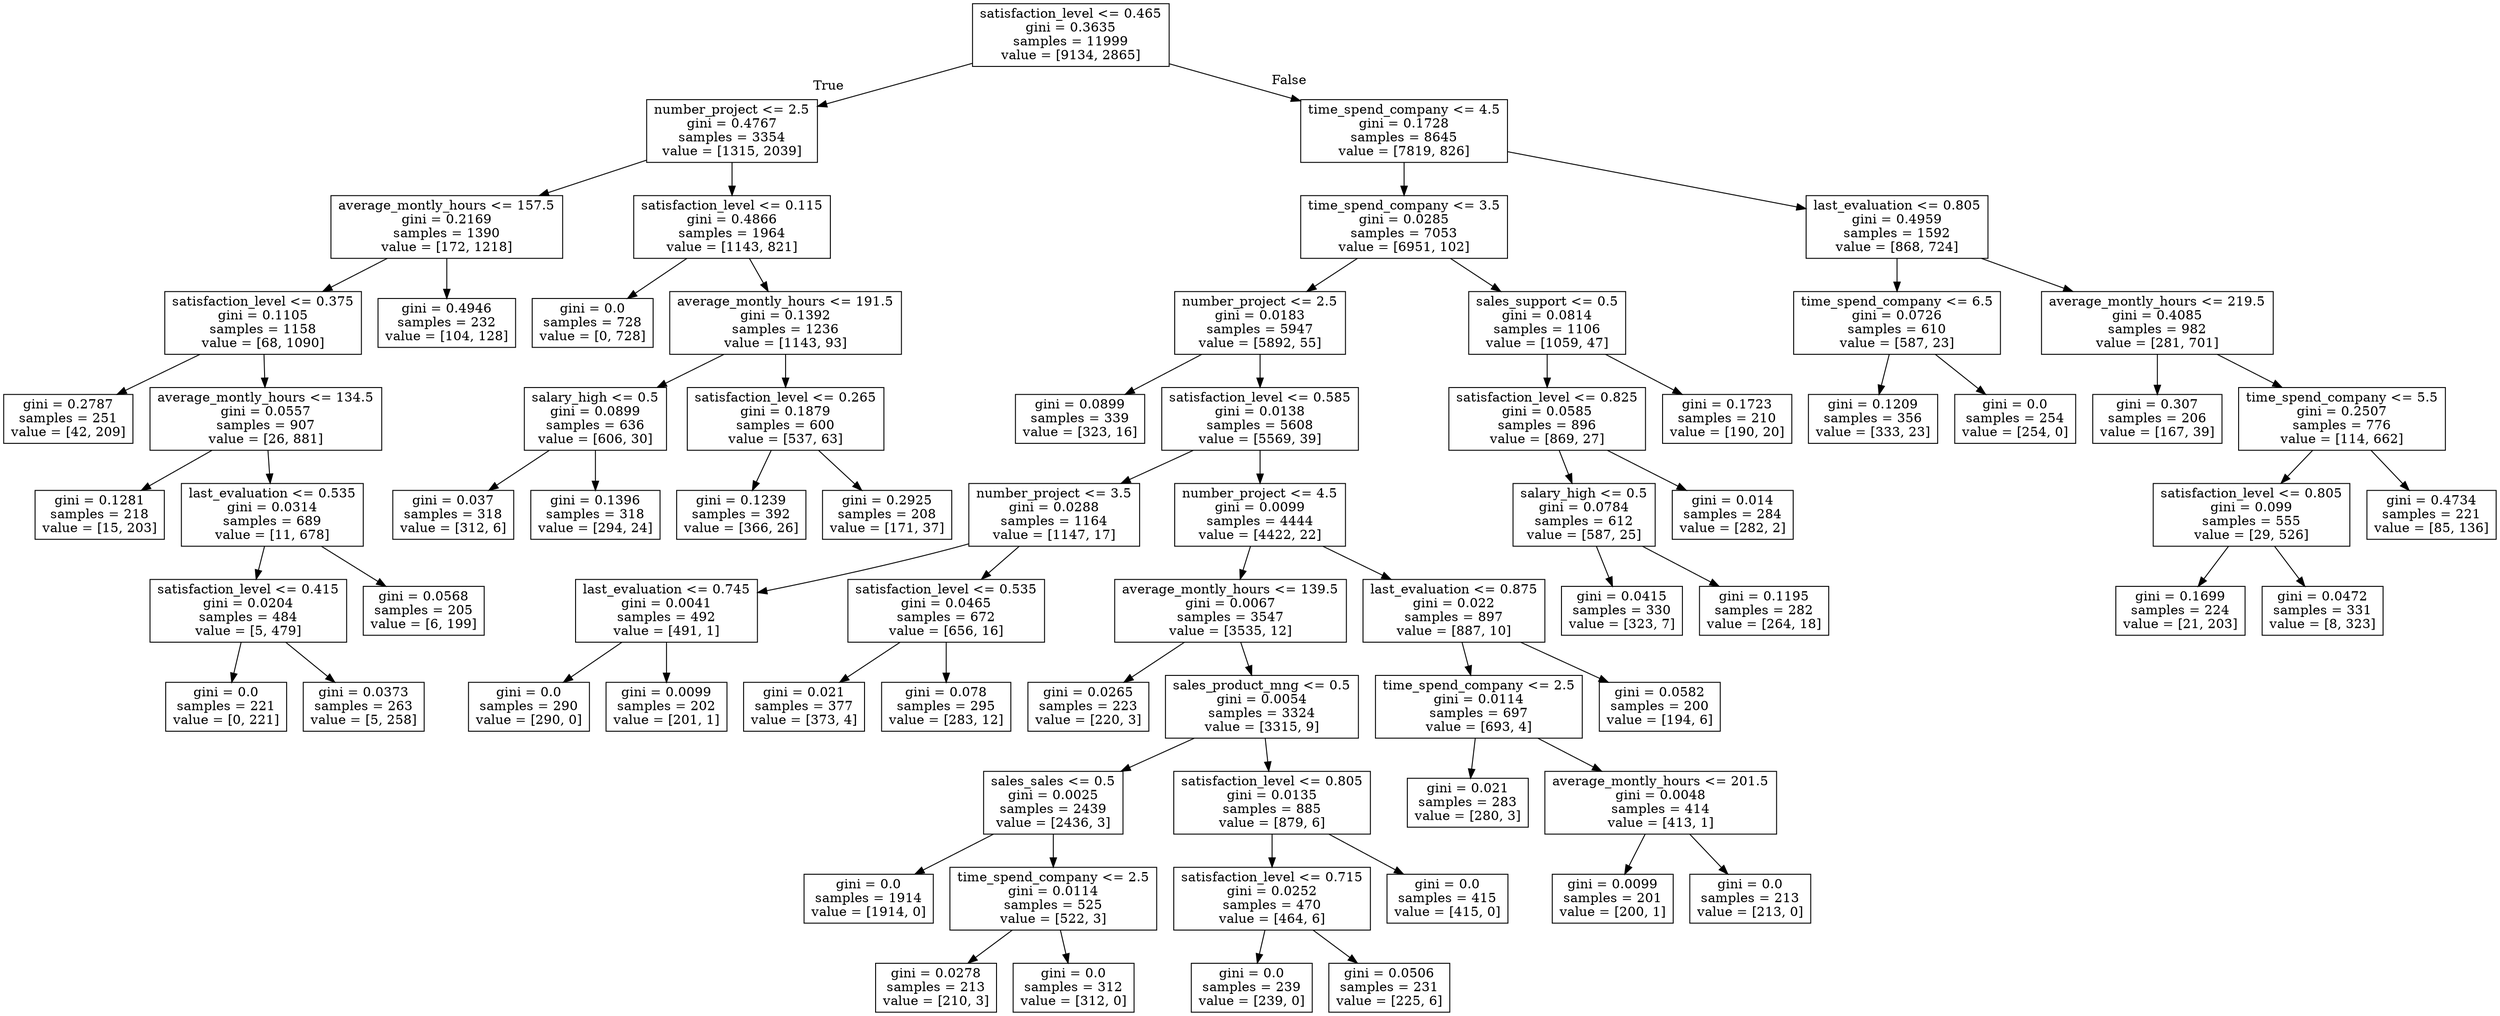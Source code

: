 digraph Tree {
node [shape=box] ;
0 [label="satisfaction_level <= 0.465\ngini = 0.3635\nsamples = 11999\nvalue = [9134, 2865]"] ;
1 [label="number_project <= 2.5\ngini = 0.4767\nsamples = 3354\nvalue = [1315, 2039]"] ;
0 -> 1 [labeldistance=2.5, labelangle=45, headlabel="True"] ;
2 [label="average_montly_hours <= 157.5\ngini = 0.2169\nsamples = 1390\nvalue = [172, 1218]"] ;
1 -> 2 ;
3 [label="satisfaction_level <= 0.375\ngini = 0.1105\nsamples = 1158\nvalue = [68, 1090]"] ;
2 -> 3 ;
4 [label="gini = 0.2787\nsamples = 251\nvalue = [42, 209]"] ;
3 -> 4 ;
5 [label="average_montly_hours <= 134.5\ngini = 0.0557\nsamples = 907\nvalue = [26, 881]"] ;
3 -> 5 ;
6 [label="gini = 0.1281\nsamples = 218\nvalue = [15, 203]"] ;
5 -> 6 ;
7 [label="last_evaluation <= 0.535\ngini = 0.0314\nsamples = 689\nvalue = [11, 678]"] ;
5 -> 7 ;
8 [label="satisfaction_level <= 0.415\ngini = 0.0204\nsamples = 484\nvalue = [5, 479]"] ;
7 -> 8 ;
9 [label="gini = 0.0\nsamples = 221\nvalue = [0, 221]"] ;
8 -> 9 ;
10 [label="gini = 0.0373\nsamples = 263\nvalue = [5, 258]"] ;
8 -> 10 ;
11 [label="gini = 0.0568\nsamples = 205\nvalue = [6, 199]"] ;
7 -> 11 ;
12 [label="gini = 0.4946\nsamples = 232\nvalue = [104, 128]"] ;
2 -> 12 ;
13 [label="satisfaction_level <= 0.115\ngini = 0.4866\nsamples = 1964\nvalue = [1143, 821]"] ;
1 -> 13 ;
14 [label="gini = 0.0\nsamples = 728\nvalue = [0, 728]"] ;
13 -> 14 ;
15 [label="average_montly_hours <= 191.5\ngini = 0.1392\nsamples = 1236\nvalue = [1143, 93]"] ;
13 -> 15 ;
16 [label="salary_high <= 0.5\ngini = 0.0899\nsamples = 636\nvalue = [606, 30]"] ;
15 -> 16 ;
17 [label="gini = 0.037\nsamples = 318\nvalue = [312, 6]"] ;
16 -> 17 ;
18 [label="gini = 0.1396\nsamples = 318\nvalue = [294, 24]"] ;
16 -> 18 ;
19 [label="satisfaction_level <= 0.265\ngini = 0.1879\nsamples = 600\nvalue = [537, 63]"] ;
15 -> 19 ;
20 [label="gini = 0.1239\nsamples = 392\nvalue = [366, 26]"] ;
19 -> 20 ;
21 [label="gini = 0.2925\nsamples = 208\nvalue = [171, 37]"] ;
19 -> 21 ;
22 [label="time_spend_company <= 4.5\ngini = 0.1728\nsamples = 8645\nvalue = [7819, 826]"] ;
0 -> 22 [labeldistance=2.5, labelangle=-45, headlabel="False"] ;
23 [label="time_spend_company <= 3.5\ngini = 0.0285\nsamples = 7053\nvalue = [6951, 102]"] ;
22 -> 23 ;
24 [label="number_project <= 2.5\ngini = 0.0183\nsamples = 5947\nvalue = [5892, 55]"] ;
23 -> 24 ;
25 [label="gini = 0.0899\nsamples = 339\nvalue = [323, 16]"] ;
24 -> 25 ;
26 [label="satisfaction_level <= 0.585\ngini = 0.0138\nsamples = 5608\nvalue = [5569, 39]"] ;
24 -> 26 ;
27 [label="number_project <= 3.5\ngini = 0.0288\nsamples = 1164\nvalue = [1147, 17]"] ;
26 -> 27 ;
28 [label="last_evaluation <= 0.745\ngini = 0.0041\nsamples = 492\nvalue = [491, 1]"] ;
27 -> 28 ;
29 [label="gini = 0.0\nsamples = 290\nvalue = [290, 0]"] ;
28 -> 29 ;
30 [label="gini = 0.0099\nsamples = 202\nvalue = [201, 1]"] ;
28 -> 30 ;
31 [label="satisfaction_level <= 0.535\ngini = 0.0465\nsamples = 672\nvalue = [656, 16]"] ;
27 -> 31 ;
32 [label="gini = 0.021\nsamples = 377\nvalue = [373, 4]"] ;
31 -> 32 ;
33 [label="gini = 0.078\nsamples = 295\nvalue = [283, 12]"] ;
31 -> 33 ;
34 [label="number_project <= 4.5\ngini = 0.0099\nsamples = 4444\nvalue = [4422, 22]"] ;
26 -> 34 ;
35 [label="average_montly_hours <= 139.5\ngini = 0.0067\nsamples = 3547\nvalue = [3535, 12]"] ;
34 -> 35 ;
36 [label="gini = 0.0265\nsamples = 223\nvalue = [220, 3]"] ;
35 -> 36 ;
37 [label="sales_product_mng <= 0.5\ngini = 0.0054\nsamples = 3324\nvalue = [3315, 9]"] ;
35 -> 37 ;
38 [label="sales_sales <= 0.5\ngini = 0.0025\nsamples = 2439\nvalue = [2436, 3]"] ;
37 -> 38 ;
39 [label="gini = 0.0\nsamples = 1914\nvalue = [1914, 0]"] ;
38 -> 39 ;
40 [label="time_spend_company <= 2.5\ngini = 0.0114\nsamples = 525\nvalue = [522, 3]"] ;
38 -> 40 ;
41 [label="gini = 0.0278\nsamples = 213\nvalue = [210, 3]"] ;
40 -> 41 ;
42 [label="gini = 0.0\nsamples = 312\nvalue = [312, 0]"] ;
40 -> 42 ;
43 [label="satisfaction_level <= 0.805\ngini = 0.0135\nsamples = 885\nvalue = [879, 6]"] ;
37 -> 43 ;
44 [label="satisfaction_level <= 0.715\ngini = 0.0252\nsamples = 470\nvalue = [464, 6]"] ;
43 -> 44 ;
45 [label="gini = 0.0\nsamples = 239\nvalue = [239, 0]"] ;
44 -> 45 ;
46 [label="gini = 0.0506\nsamples = 231\nvalue = [225, 6]"] ;
44 -> 46 ;
47 [label="gini = 0.0\nsamples = 415\nvalue = [415, 0]"] ;
43 -> 47 ;
48 [label="last_evaluation <= 0.875\ngini = 0.022\nsamples = 897\nvalue = [887, 10]"] ;
34 -> 48 ;
49 [label="time_spend_company <= 2.5\ngini = 0.0114\nsamples = 697\nvalue = [693, 4]"] ;
48 -> 49 ;
50 [label="gini = 0.021\nsamples = 283\nvalue = [280, 3]"] ;
49 -> 50 ;
51 [label="average_montly_hours <= 201.5\ngini = 0.0048\nsamples = 414\nvalue = [413, 1]"] ;
49 -> 51 ;
52 [label="gini = 0.0099\nsamples = 201\nvalue = [200, 1]"] ;
51 -> 52 ;
53 [label="gini = 0.0\nsamples = 213\nvalue = [213, 0]"] ;
51 -> 53 ;
54 [label="gini = 0.0582\nsamples = 200\nvalue = [194, 6]"] ;
48 -> 54 ;
55 [label="sales_support <= 0.5\ngini = 0.0814\nsamples = 1106\nvalue = [1059, 47]"] ;
23 -> 55 ;
56 [label="satisfaction_level <= 0.825\ngini = 0.0585\nsamples = 896\nvalue = [869, 27]"] ;
55 -> 56 ;
57 [label="salary_high <= 0.5\ngini = 0.0784\nsamples = 612\nvalue = [587, 25]"] ;
56 -> 57 ;
58 [label="gini = 0.0415\nsamples = 330\nvalue = [323, 7]"] ;
57 -> 58 ;
59 [label="gini = 0.1195\nsamples = 282\nvalue = [264, 18]"] ;
57 -> 59 ;
60 [label="gini = 0.014\nsamples = 284\nvalue = [282, 2]"] ;
56 -> 60 ;
61 [label="gini = 0.1723\nsamples = 210\nvalue = [190, 20]"] ;
55 -> 61 ;
62 [label="last_evaluation <= 0.805\ngini = 0.4959\nsamples = 1592\nvalue = [868, 724]"] ;
22 -> 62 ;
63 [label="time_spend_company <= 6.5\ngini = 0.0726\nsamples = 610\nvalue = [587, 23]"] ;
62 -> 63 ;
64 [label="gini = 0.1209\nsamples = 356\nvalue = [333, 23]"] ;
63 -> 64 ;
65 [label="gini = 0.0\nsamples = 254\nvalue = [254, 0]"] ;
63 -> 65 ;
66 [label="average_montly_hours <= 219.5\ngini = 0.4085\nsamples = 982\nvalue = [281, 701]"] ;
62 -> 66 ;
67 [label="gini = 0.307\nsamples = 206\nvalue = [167, 39]"] ;
66 -> 67 ;
68 [label="time_spend_company <= 5.5\ngini = 0.2507\nsamples = 776\nvalue = [114, 662]"] ;
66 -> 68 ;
69 [label="satisfaction_level <= 0.805\ngini = 0.099\nsamples = 555\nvalue = [29, 526]"] ;
68 -> 69 ;
70 [label="gini = 0.1699\nsamples = 224\nvalue = [21, 203]"] ;
69 -> 70 ;
71 [label="gini = 0.0472\nsamples = 331\nvalue = [8, 323]"] ;
69 -> 71 ;
72 [label="gini = 0.4734\nsamples = 221\nvalue = [85, 136]"] ;
68 -> 72 ;
}